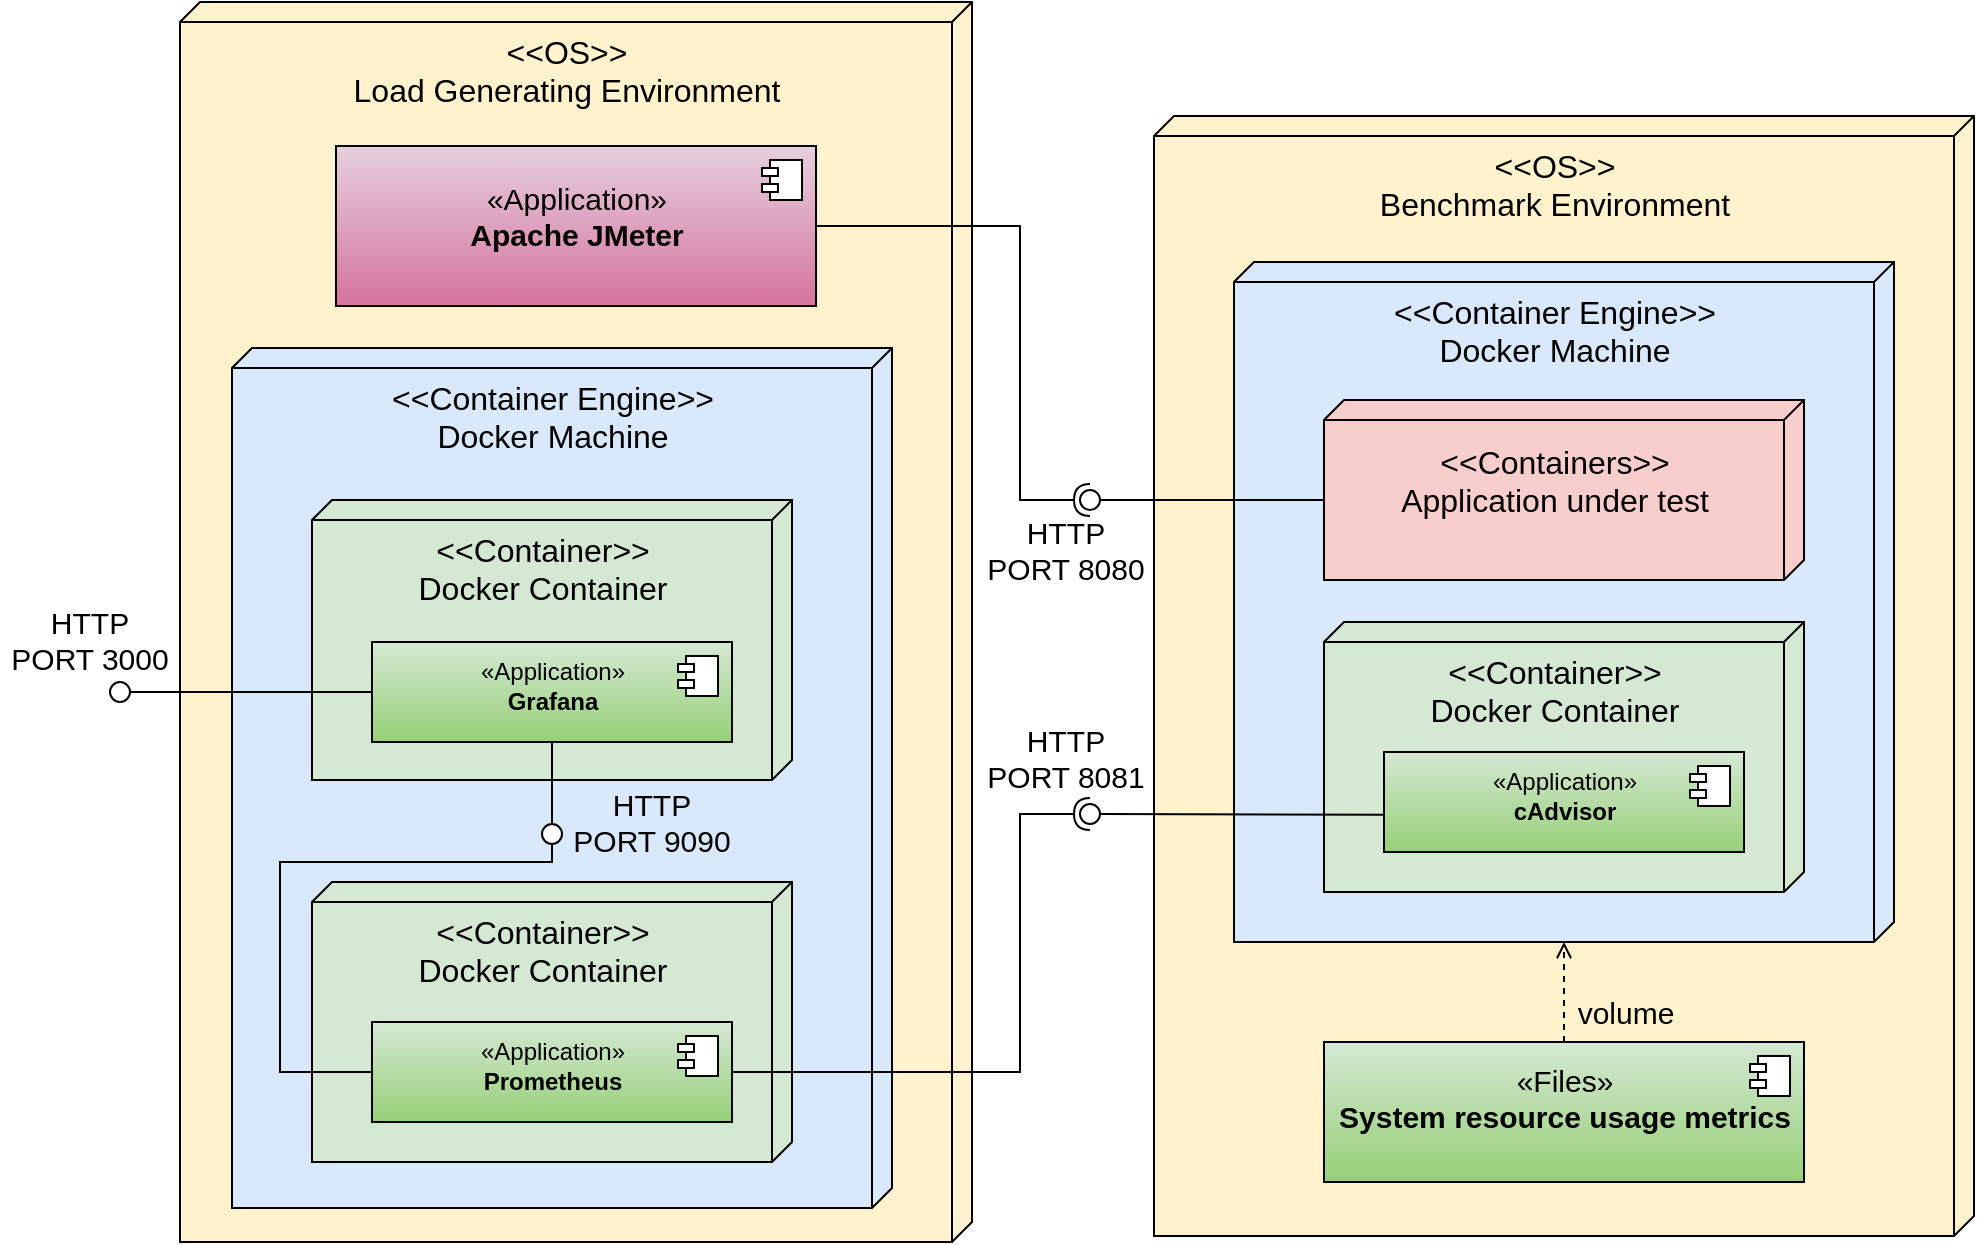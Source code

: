 <mxfile version="20.3.6" type="device"><diagram id="4Eg-rEdWUZAbIt0aXv7w" name="Page-1"><mxGraphModel dx="3435" dy="1444" grid="1" gridSize="10" guides="1" tooltips="1" connect="1" arrows="1" fold="1" page="1" pageScale="1" pageWidth="850" pageHeight="1100" math="0" shadow="0"><root><mxCell id="0"/><mxCell id="1" parent="0"/><mxCell id="MHwHA6D8x4Dm1rBFjHaf-4" value="&lt;span style=&quot;font-size: 16px;&quot;&gt;&amp;lt;&amp;lt;OS&amp;gt;&amp;gt;&lt;/span&gt;&lt;br&gt;&lt;span style=&quot;font-size: 16px;&quot;&gt;Benchmark Environment&lt;/span&gt;" style="verticalAlign=bottom;align=center;spacingTop=8;spacingLeft=2;spacingRight=12;shape=cube;size=10;direction=south;fontStyle=0;html=1;labelPosition=center;verticalLabelPosition=top;spacing=-54;rounded=0;labelBackgroundColor=none;fillColor=#fff2cc;strokeColor=#000000;" parent="1" vertex="1"><mxGeometry x="97" y="177" width="410" height="560" as="geometry"/></mxCell><mxCell id="xygY9TsRMGHUz12wgXeU-8" value="&lt;span style=&quot;font-size: 16px;&quot;&gt;&amp;lt;&amp;lt;Container Engine&amp;gt;&amp;gt;&lt;br&gt;Docker Machine&lt;br&gt;&lt;/span&gt;" style="verticalAlign=bottom;align=center;spacingTop=8;spacingLeft=2;spacingRight=12;shape=cube;size=10;direction=south;fontStyle=0;html=1;labelPosition=center;verticalLabelPosition=top;spacing=-54;rounded=0;labelBackgroundColor=none;fillColor=#dae8fc;strokeColor=#000000;" parent="1" vertex="1"><mxGeometry x="137" y="250" width="330" height="340" as="geometry"/></mxCell><mxCell id="xygY9TsRMGHUz12wgXeU-19" value="&lt;span style=&quot;font-size: 16px;&quot;&gt;&amp;lt;&amp;lt;Containers&amp;gt;&amp;gt;&lt;/span&gt;&lt;br style=&quot;font-size: 16px;&quot;&gt;&lt;span style=&quot;font-size: 16px;&quot;&gt;Application under test&lt;/span&gt;&lt;span style=&quot;font-size: 16px;&quot;&gt;&lt;br&gt;&lt;/span&gt;" style="verticalAlign=bottom;align=center;spacingTop=8;spacingLeft=2;spacingRight=12;shape=cube;size=10;direction=south;fontStyle=0;html=1;labelPosition=center;verticalLabelPosition=top;spacing=-60;rounded=0;fillColor=#f8cecc;strokeColor=#000000;" parent="1" vertex="1"><mxGeometry x="182" y="319" width="240" height="90" as="geometry"/></mxCell><mxCell id="MHwHA6D8x4Dm1rBFjHaf-1" value="&lt;span style=&quot;font-size: 16px;&quot;&gt;&amp;lt;&amp;lt;Container&amp;gt;&amp;gt;&lt;/span&gt;&lt;br style=&quot;font-size: 16px;&quot;&gt;&lt;span style=&quot;font-size: 16px;&quot;&gt;Docker Container&lt;/span&gt;&lt;span style=&quot;font-size: 16px;&quot;&gt;&lt;br&gt;&lt;/span&gt;" style="verticalAlign=bottom;align=center;spacingTop=8;spacingLeft=2;spacingRight=12;shape=cube;size=10;direction=south;fontStyle=0;html=1;labelPosition=center;verticalLabelPosition=top;spacing=-54;rounded=0;fillColor=#d5e8d4;strokeColor=#000000;" parent="1" vertex="1"><mxGeometry x="182" y="430" width="240" height="135" as="geometry"/></mxCell><mxCell id="MHwHA6D8x4Dm1rBFjHaf-2" value="«Application»&lt;br&gt;&lt;b&gt;cAdvisor&lt;br&gt;&lt;/b&gt;" style="html=1;dropTarget=0;labelPosition=center;verticalLabelPosition=top;align=center;verticalAlign=bottom;spacing=-37;rounded=0;fillColor=#d5e8d4;strokeColor=#000000;gradientColor=#97d077;" parent="1" vertex="1"><mxGeometry x="212" y="495" width="180" height="50" as="geometry"/></mxCell><mxCell id="MHwHA6D8x4Dm1rBFjHaf-3" value="" style="shape=module;jettyWidth=8;jettyHeight=4;rounded=0;" parent="MHwHA6D8x4Dm1rBFjHaf-2" vertex="1"><mxGeometry x="1" width="20" height="20" relative="1" as="geometry"><mxPoint x="-27" y="7" as="offset"/></mxGeometry></mxCell><mxCell id="MHwHA6D8x4Dm1rBFjHaf-21" style="edgeStyle=orthogonalEdgeStyle;rounded=0;orthogonalLoop=1;jettySize=auto;html=1;exitX=0.5;exitY=0;exitDx=0;exitDy=0;fontSize=15;endArrow=open;endFill=0;dashed=1;" parent="1" source="MHwHA6D8x4Dm1rBFjHaf-19" target="xygY9TsRMGHUz12wgXeU-8" edge="1"><mxGeometry relative="1" as="geometry"><mxPoint x="550" y="776" as="targetPoint"/></mxGeometry></mxCell><mxCell id="MHwHA6D8x4Dm1rBFjHaf-19" value="&lt;font style=&quot;font-size: 15px;&quot;&gt;«Files»&lt;br&gt;&lt;b&gt;System resource usage metrics&lt;/b&gt;&lt;/font&gt;" style="html=1;dropTarget=0;labelPosition=center;verticalLabelPosition=top;align=center;verticalAlign=bottom;spacing=-47;rounded=0;fillColor=#d5e8d4;strokeColor=#000000;gradientColor=#97d077;" parent="1" vertex="1"><mxGeometry x="182" y="640" width="240" height="70" as="geometry"/></mxCell><mxCell id="MHwHA6D8x4Dm1rBFjHaf-20" value="" style="shape=module;jettyWidth=8;jettyHeight=4;rounded=0;" parent="MHwHA6D8x4Dm1rBFjHaf-19" vertex="1"><mxGeometry x="1" width="20" height="20" relative="1" as="geometry"><mxPoint x="-27" y="7" as="offset"/></mxGeometry></mxCell><mxCell id="MHwHA6D8x4Dm1rBFjHaf-27" value="volume" style="text;html=1;strokeColor=none;fillColor=none;align=center;verticalAlign=middle;whiteSpace=wrap;rounded=0;fontSize=15;" parent="1" vertex="1"><mxGeometry x="303" y="610" width="60" height="30" as="geometry"/></mxCell><mxCell id="bj4ZMY5AEQIGlL5PKAoR-1" value="&lt;span style=&quot;font-size: 16px;&quot;&gt;&amp;lt;&amp;lt;OS&amp;gt;&amp;gt;&lt;/span&gt;&lt;br&gt;&lt;span style=&quot;font-size: 16px;&quot;&gt;Load Generating Environment&lt;/span&gt;" style="verticalAlign=bottom;align=center;spacingTop=8;spacingLeft=2;spacingRight=12;shape=cube;size=10;direction=south;fontStyle=0;html=1;labelPosition=center;verticalLabelPosition=top;spacing=-54;rounded=0;labelBackgroundColor=none;fillColor=#fff2cc;strokeColor=#000000;" parent="1" vertex="1"><mxGeometry x="-390" y="120" width="396" height="620" as="geometry"/></mxCell><mxCell id="bj4ZMY5AEQIGlL5PKAoR-2" value="&lt;span style=&quot;font-size: 16px;&quot;&gt;&amp;lt;&amp;lt;Container Engine&amp;gt;&amp;gt;&lt;br&gt;Docker Machine&lt;br&gt;&lt;/span&gt;" style="verticalAlign=bottom;align=center;spacingTop=8;spacingLeft=2;spacingRight=12;shape=cube;size=10;direction=south;fontStyle=0;html=1;labelPosition=center;verticalLabelPosition=top;spacing=-54;rounded=0;labelBackgroundColor=none;fillColor=#dae8fc;strokeColor=#000000;" parent="1" vertex="1"><mxGeometry x="-364" y="293" width="330" height="430" as="geometry"/></mxCell><mxCell id="MHwHA6D8x4Dm1rBFjHaf-5" value="«Application»&lt;br style=&quot;font-size: 15px;&quot;&gt;&lt;b style=&quot;font-size: 15px;&quot;&gt;Apache JMeter&lt;/b&gt;" style="html=1;dropTarget=0;labelPosition=center;verticalLabelPosition=top;align=center;verticalAlign=bottom;spacing=-54;rounded=0;fontSize=15;fillColor=#e6d0de;strokeColor=#000000;gradientColor=#d5739d;" parent="1" vertex="1"><mxGeometry x="-312" y="192" width="240" height="80" as="geometry"/></mxCell><mxCell id="MHwHA6D8x4Dm1rBFjHaf-6" value="" style="shape=module;jettyWidth=8;jettyHeight=4;rounded=0;" parent="MHwHA6D8x4Dm1rBFjHaf-5" vertex="1"><mxGeometry x="1" width="20" height="20" relative="1" as="geometry"><mxPoint x="-27" y="7" as="offset"/></mxGeometry></mxCell><mxCell id="xygY9TsRMGHUz12wgXeU-13" value="&lt;span style=&quot;font-size: 16px;&quot;&gt;&amp;lt;&amp;lt;Container&amp;gt;&amp;gt;&lt;br&gt;Docker Container&lt;br&gt;&lt;/span&gt;" style="verticalAlign=bottom;align=center;spacingTop=8;spacingLeft=2;spacingRight=12;shape=cube;size=10;direction=south;fontStyle=0;html=1;labelPosition=center;verticalLabelPosition=top;spacing=-54;rounded=0;fillColor=#d5e8d4;strokeColor=#000000;" parent="1" vertex="1"><mxGeometry x="-324" y="369" width="240" height="140" as="geometry"/></mxCell><mxCell id="1mtBSdIDwmWCGyfGE9_H-19" style="edgeStyle=orthogonalEdgeStyle;rounded=0;orthogonalLoop=1;jettySize=auto;html=1;exitX=0.5;exitY=1;exitDx=0;exitDy=0;endArrow=none;endFill=0;" edge="1" parent="1" source="xygY9TsRMGHUz12wgXeU-14" target="1mtBSdIDwmWCGyfGE9_H-18"><mxGeometry relative="1" as="geometry"/></mxCell><mxCell id="xygY9TsRMGHUz12wgXeU-14" value="«Application»&lt;br&gt;&lt;b&gt;Grafana&lt;/b&gt;" style="html=1;dropTarget=0;labelPosition=center;verticalLabelPosition=top;align=center;verticalAlign=bottom;spacing=-37;rounded=0;fillColor=#d5e8d4;strokeColor=#000000;gradientColor=#97d077;" parent="1" vertex="1"><mxGeometry x="-294" y="440" width="180" height="50" as="geometry"/></mxCell><mxCell id="xygY9TsRMGHUz12wgXeU-15" value="" style="shape=module;jettyWidth=8;jettyHeight=4;rounded=0;" parent="xygY9TsRMGHUz12wgXeU-14" vertex="1"><mxGeometry x="1" width="20" height="20" relative="1" as="geometry"><mxPoint x="-27" y="7" as="offset"/></mxGeometry></mxCell><mxCell id="xygY9TsRMGHUz12wgXeU-16" value="&lt;span style=&quot;font-size: 16px;&quot;&gt;&amp;lt;&amp;lt;Container&amp;gt;&amp;gt;&lt;/span&gt;&lt;br style=&quot;font-size: 16px;&quot;&gt;&lt;span style=&quot;font-size: 16px;&quot;&gt;Docker Container&lt;/span&gt;&lt;span style=&quot;font-size: 16px;&quot;&gt;&lt;br&gt;&lt;/span&gt;" style="verticalAlign=bottom;align=center;spacingTop=8;spacingLeft=2;spacingRight=12;shape=cube;size=10;direction=south;fontStyle=0;html=1;labelPosition=center;verticalLabelPosition=top;spacing=-54;rounded=0;fillColor=#d5e8d4;strokeColor=#000000;" parent="1" vertex="1"><mxGeometry x="-324" y="560" width="240" height="140" as="geometry"/></mxCell><mxCell id="xygY9TsRMGHUz12wgXeU-17" value="«Application»&lt;br&gt;&lt;b&gt;Prometheus&lt;br&gt;&lt;/b&gt;" style="html=1;dropTarget=0;labelPosition=center;verticalLabelPosition=top;align=center;verticalAlign=bottom;spacing=-37;rounded=0;fillColor=#d5e8d4;strokeColor=#000000;gradientColor=#97d077;" parent="1" vertex="1"><mxGeometry x="-294" y="630" width="180" height="50" as="geometry"/></mxCell><mxCell id="xygY9TsRMGHUz12wgXeU-18" value="" style="shape=module;jettyWidth=8;jettyHeight=4;rounded=0;" parent="xygY9TsRMGHUz12wgXeU-17" vertex="1"><mxGeometry x="1" width="20" height="20" relative="1" as="geometry"><mxPoint x="-27" y="7" as="offset"/></mxGeometry></mxCell><mxCell id="1mtBSdIDwmWCGyfGE9_H-4" value="" style="rounded=0;orthogonalLoop=1;jettySize=auto;html=1;endArrow=none;endFill=0;sketch=0;sourcePerimeterSpacing=0;targetPerimeterSpacing=0;exitX=0;exitY=0.627;exitDx=0;exitDy=0;exitPerimeter=0;" edge="1" target="1mtBSdIDwmWCGyfGE9_H-6" parent="1" source="MHwHA6D8x4Dm1rBFjHaf-2"><mxGeometry relative="1" as="geometry"><mxPoint x="20" y="415" as="sourcePoint"/></mxGeometry></mxCell><mxCell id="1mtBSdIDwmWCGyfGE9_H-5" value="" style="rounded=0;orthogonalLoop=1;jettySize=auto;html=1;endArrow=halfCircle;endFill=0;entryX=0.5;entryY=0.5;endSize=6;strokeWidth=1;sketch=0;exitX=1;exitY=0.5;exitDx=0;exitDy=0;" edge="1" target="1mtBSdIDwmWCGyfGE9_H-6" parent="1" source="xygY9TsRMGHUz12wgXeU-17"><mxGeometry relative="1" as="geometry"><mxPoint x="60" y="415" as="sourcePoint"/><Array as="points"><mxPoint x="30" y="655"/><mxPoint x="30" y="526"/></Array></mxGeometry></mxCell><mxCell id="1mtBSdIDwmWCGyfGE9_H-6" value="" style="ellipse;whiteSpace=wrap;html=1;align=center;aspect=fixed;resizable=0;points=[];outlineConnect=0;sketch=0;" vertex="1" parent="1"><mxGeometry x="60" y="521" width="10" height="10" as="geometry"/></mxCell><mxCell id="1mtBSdIDwmWCGyfGE9_H-12" value="" style="rounded=0;orthogonalLoop=1;jettySize=auto;html=1;endArrow=none;endFill=0;sketch=0;sourcePerimeterSpacing=0;targetPerimeterSpacing=0;exitX=0;exitY=0;exitDx=50;exitDy=240;exitPerimeter=0;" edge="1" target="1mtBSdIDwmWCGyfGE9_H-14" parent="1" source="xygY9TsRMGHUz12wgXeU-19"><mxGeometry relative="1" as="geometry"><mxPoint x="20" y="415" as="sourcePoint"/></mxGeometry></mxCell><mxCell id="1mtBSdIDwmWCGyfGE9_H-13" value="" style="rounded=0;orthogonalLoop=1;jettySize=auto;html=1;endArrow=halfCircle;endFill=0;entryX=0.5;entryY=0.5;endSize=6;strokeWidth=1;sketch=0;exitX=1;exitY=0.5;exitDx=0;exitDy=0;" edge="1" target="1mtBSdIDwmWCGyfGE9_H-14" parent="1" source="MHwHA6D8x4Dm1rBFjHaf-5"><mxGeometry relative="1" as="geometry"><mxPoint x="60" y="415" as="sourcePoint"/><Array as="points"><mxPoint x="30" y="232"/><mxPoint x="30" y="369"/></Array></mxGeometry></mxCell><mxCell id="1mtBSdIDwmWCGyfGE9_H-14" value="" style="ellipse;whiteSpace=wrap;html=1;align=center;aspect=fixed;resizable=0;points=[];outlineConnect=0;sketch=0;" vertex="1" parent="1"><mxGeometry x="60" y="364" width="10" height="10" as="geometry"/></mxCell><mxCell id="1mtBSdIDwmWCGyfGE9_H-16" value="" style="rounded=0;orthogonalLoop=1;jettySize=auto;html=1;endArrow=none;endFill=0;sketch=0;sourcePerimeterSpacing=0;targetPerimeterSpacing=0;exitX=0;exitY=0.5;exitDx=0;exitDy=0;" edge="1" target="1mtBSdIDwmWCGyfGE9_H-18" parent="1" source="xygY9TsRMGHUz12wgXeU-17"><mxGeometry relative="1" as="geometry"><mxPoint x="30" y="425" as="sourcePoint"/><Array as="points"><mxPoint x="-340" y="655"/><mxPoint x="-340" y="550"/><mxPoint x="-204" y="550"/></Array></mxGeometry></mxCell><mxCell id="1mtBSdIDwmWCGyfGE9_H-18" value="" style="ellipse;whiteSpace=wrap;html=1;align=center;aspect=fixed;resizable=0;points=[];outlineConnect=0;sketch=0;" vertex="1" parent="1"><mxGeometry x="-209" y="531" width="10" height="10" as="geometry"/></mxCell><mxCell id="1mtBSdIDwmWCGyfGE9_H-30" value="HTTP&lt;br&gt;PORT 8080" style="text;html=1;strokeColor=none;fillColor=none;align=center;verticalAlign=middle;whiteSpace=wrap;rounded=0;fontSize=15;" vertex="1" parent="1"><mxGeometry x="8" y="379" width="90" height="30" as="geometry"/></mxCell><mxCell id="1mtBSdIDwmWCGyfGE9_H-31" value="HTTP&lt;br&gt;PORT 8081" style="text;html=1;strokeColor=none;fillColor=none;align=center;verticalAlign=middle;whiteSpace=wrap;rounded=0;fontSize=15;" vertex="1" parent="1"><mxGeometry x="8" y="482.5" width="90" height="30" as="geometry"/></mxCell><mxCell id="1mtBSdIDwmWCGyfGE9_H-32" value="HTTP&lt;br&gt;PORT 9090" style="text;html=1;strokeColor=none;fillColor=none;align=center;verticalAlign=middle;whiteSpace=wrap;rounded=0;fontSize=15;" vertex="1" parent="1"><mxGeometry x="-199" y="515" width="90" height="30" as="geometry"/></mxCell><mxCell id="1mtBSdIDwmWCGyfGE9_H-33" value="" style="rounded=0;orthogonalLoop=1;jettySize=auto;html=1;endArrow=none;endFill=0;sketch=0;sourcePerimeterSpacing=0;targetPerimeterSpacing=0;exitX=0;exitY=0.5;exitDx=0;exitDy=0;" edge="1" target="1mtBSdIDwmWCGyfGE9_H-35" parent="1" source="xygY9TsRMGHUz12wgXeU-14"><mxGeometry relative="1" as="geometry"><mxPoint x="10" y="385" as="sourcePoint"/></mxGeometry></mxCell><mxCell id="1mtBSdIDwmWCGyfGE9_H-35" value="" style="ellipse;whiteSpace=wrap;html=1;align=center;aspect=fixed;resizable=0;points=[];outlineConnect=0;sketch=0;" vertex="1" parent="1"><mxGeometry x="-425" y="460" width="10" height="10" as="geometry"/></mxCell><mxCell id="1mtBSdIDwmWCGyfGE9_H-36" value="HTTP&lt;br&gt;PORT 3000" style="text;html=1;strokeColor=none;fillColor=none;align=center;verticalAlign=middle;whiteSpace=wrap;rounded=0;fontSize=15;" vertex="1" parent="1"><mxGeometry x="-480" y="424" width="90" height="30" as="geometry"/></mxCell></root></mxGraphModel></diagram></mxfile>